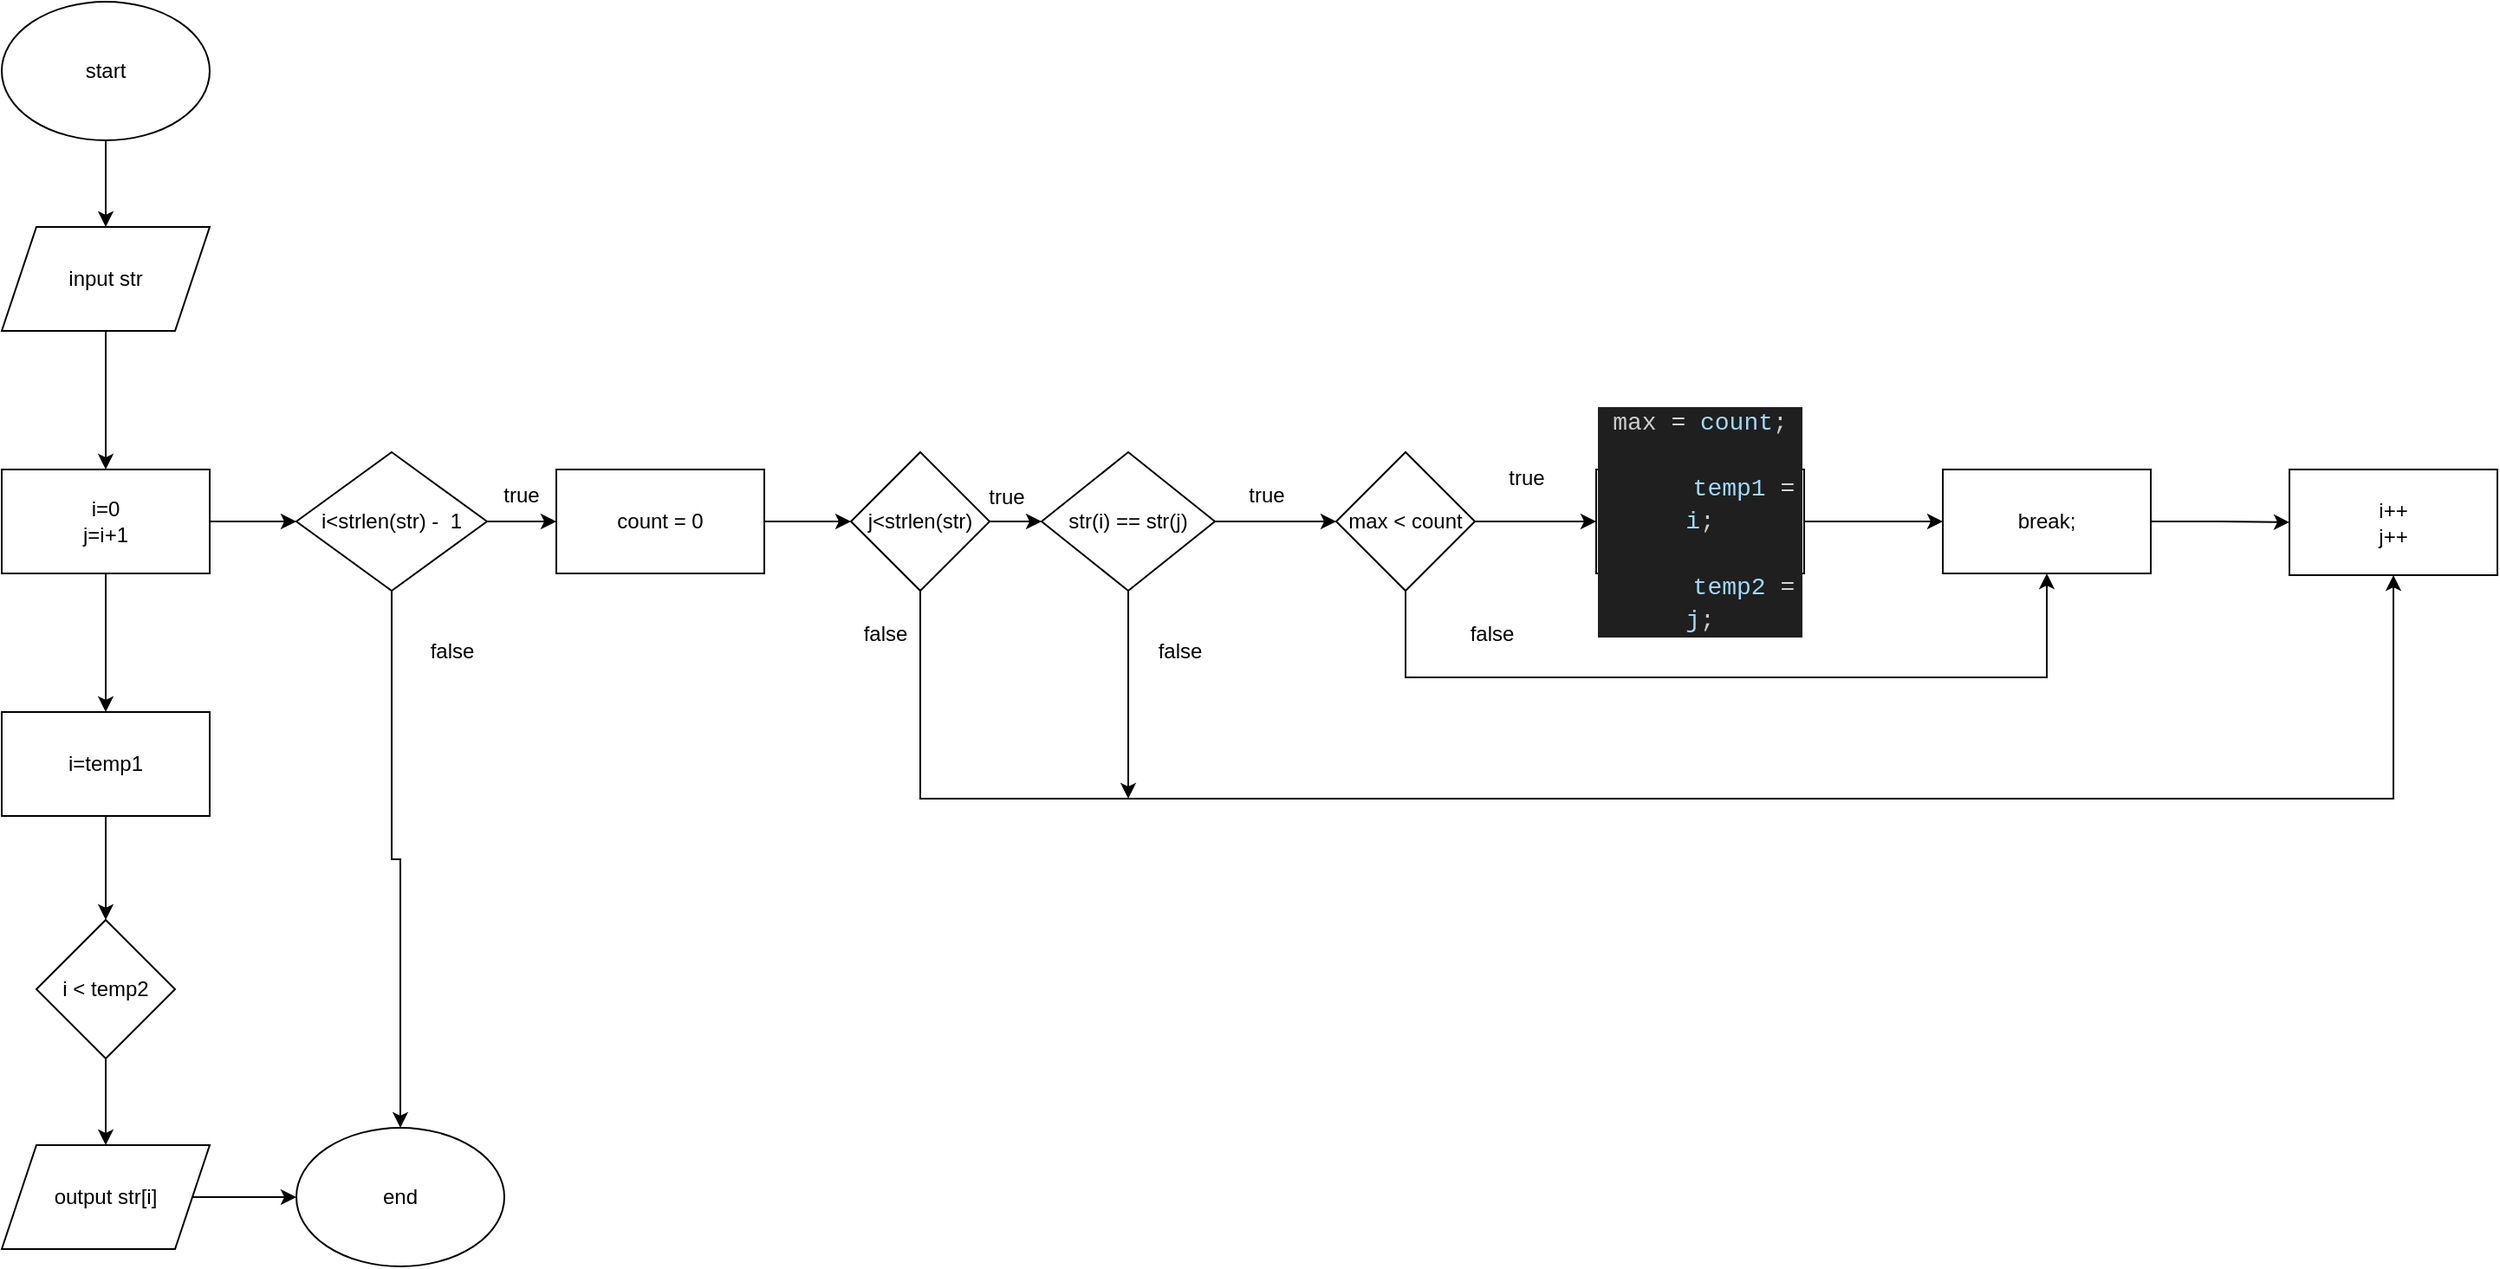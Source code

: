<mxfile version="22.0.3" type="device">
  <diagram name="Page-1" id="w-05mxRcswyTMTOE_4xa">
    <mxGraphModel dx="1219" dy="713" grid="1" gridSize="10" guides="1" tooltips="1" connect="1" arrows="1" fold="1" page="1" pageScale="1" pageWidth="850" pageHeight="1100" math="0" shadow="0">
      <root>
        <mxCell id="0" />
        <mxCell id="1" parent="0" />
        <mxCell id="GUwaWEA_cbHyg8pt4ZWv-3" value="" style="edgeStyle=orthogonalEdgeStyle;rounded=0;orthogonalLoop=1;jettySize=auto;html=1;" edge="1" parent="1" source="GUwaWEA_cbHyg8pt4ZWv-1" target="GUwaWEA_cbHyg8pt4ZWv-2">
          <mxGeometry relative="1" as="geometry" />
        </mxCell>
        <mxCell id="GUwaWEA_cbHyg8pt4ZWv-1" value="start" style="ellipse;whiteSpace=wrap;html=1;" vertex="1" parent="1">
          <mxGeometry x="30" y="30" width="120" height="80" as="geometry" />
        </mxCell>
        <mxCell id="GUwaWEA_cbHyg8pt4ZWv-5" value="" style="edgeStyle=orthogonalEdgeStyle;rounded=0;orthogonalLoop=1;jettySize=auto;html=1;" edge="1" parent="1" source="GUwaWEA_cbHyg8pt4ZWv-2" target="GUwaWEA_cbHyg8pt4ZWv-4">
          <mxGeometry relative="1" as="geometry" />
        </mxCell>
        <mxCell id="GUwaWEA_cbHyg8pt4ZWv-2" value="input str" style="shape=parallelogram;perimeter=parallelogramPerimeter;whiteSpace=wrap;html=1;fixedSize=1;" vertex="1" parent="1">
          <mxGeometry x="30" y="160" width="120" height="60" as="geometry" />
        </mxCell>
        <mxCell id="GUwaWEA_cbHyg8pt4ZWv-7" value="" style="edgeStyle=orthogonalEdgeStyle;rounded=0;orthogonalLoop=1;jettySize=auto;html=1;" edge="1" parent="1" source="GUwaWEA_cbHyg8pt4ZWv-4" target="GUwaWEA_cbHyg8pt4ZWv-6">
          <mxGeometry relative="1" as="geometry" />
        </mxCell>
        <mxCell id="GUwaWEA_cbHyg8pt4ZWv-37" value="" style="edgeStyle=orthogonalEdgeStyle;rounded=0;orthogonalLoop=1;jettySize=auto;html=1;" edge="1" parent="1" source="GUwaWEA_cbHyg8pt4ZWv-4" target="GUwaWEA_cbHyg8pt4ZWv-36">
          <mxGeometry relative="1" as="geometry" />
        </mxCell>
        <mxCell id="GUwaWEA_cbHyg8pt4ZWv-4" value="i=0&lt;br&gt;j=i+1" style="whiteSpace=wrap;html=1;" vertex="1" parent="1">
          <mxGeometry x="30" y="300" width="120" height="60" as="geometry" />
        </mxCell>
        <mxCell id="GUwaWEA_cbHyg8pt4ZWv-9" value="" style="edgeStyle=orthogonalEdgeStyle;rounded=0;orthogonalLoop=1;jettySize=auto;html=1;" edge="1" parent="1" source="GUwaWEA_cbHyg8pt4ZWv-11" target="GUwaWEA_cbHyg8pt4ZWv-8">
          <mxGeometry relative="1" as="geometry" />
        </mxCell>
        <mxCell id="GUwaWEA_cbHyg8pt4ZWv-45" style="edgeStyle=orthogonalEdgeStyle;rounded=0;orthogonalLoop=1;jettySize=auto;html=1;entryX=0.5;entryY=0;entryDx=0;entryDy=0;" edge="1" parent="1" source="GUwaWEA_cbHyg8pt4ZWv-6" target="GUwaWEA_cbHyg8pt4ZWv-44">
          <mxGeometry relative="1" as="geometry" />
        </mxCell>
        <mxCell id="GUwaWEA_cbHyg8pt4ZWv-6" value="i&amp;lt;strlen(str) -&amp;nbsp; 1" style="rhombus;whiteSpace=wrap;html=1;" vertex="1" parent="1">
          <mxGeometry x="200" y="290" width="110" height="80" as="geometry" />
        </mxCell>
        <mxCell id="GUwaWEA_cbHyg8pt4ZWv-14" value="" style="edgeStyle=orthogonalEdgeStyle;rounded=0;orthogonalLoop=1;jettySize=auto;html=1;" edge="1" parent="1" source="GUwaWEA_cbHyg8pt4ZWv-8" target="GUwaWEA_cbHyg8pt4ZWv-10">
          <mxGeometry relative="1" as="geometry" />
        </mxCell>
        <mxCell id="GUwaWEA_cbHyg8pt4ZWv-30" style="edgeStyle=orthogonalEdgeStyle;rounded=0;orthogonalLoop=1;jettySize=auto;html=1;entryX=0.5;entryY=1;entryDx=0;entryDy=0;" edge="1" parent="1" source="GUwaWEA_cbHyg8pt4ZWv-8" target="GUwaWEA_cbHyg8pt4ZWv-28">
          <mxGeometry relative="1" as="geometry">
            <Array as="points">
              <mxPoint x="560" y="490" />
              <mxPoint x="1410" y="490" />
            </Array>
          </mxGeometry>
        </mxCell>
        <mxCell id="GUwaWEA_cbHyg8pt4ZWv-8" value="j&amp;lt;strlen(str)" style="rhombus;whiteSpace=wrap;html=1;" vertex="1" parent="1">
          <mxGeometry x="520" y="290" width="80" height="80" as="geometry" />
        </mxCell>
        <mxCell id="GUwaWEA_cbHyg8pt4ZWv-16" value="" style="edgeStyle=orthogonalEdgeStyle;rounded=0;orthogonalLoop=1;jettySize=auto;html=1;" edge="1" parent="1" source="GUwaWEA_cbHyg8pt4ZWv-10">
          <mxGeometry relative="1" as="geometry">
            <mxPoint x="800" y="330" as="targetPoint" />
          </mxGeometry>
        </mxCell>
        <mxCell id="GUwaWEA_cbHyg8pt4ZWv-32" style="edgeStyle=orthogonalEdgeStyle;rounded=0;orthogonalLoop=1;jettySize=auto;html=1;" edge="1" parent="1" source="GUwaWEA_cbHyg8pt4ZWv-10">
          <mxGeometry relative="1" as="geometry">
            <mxPoint x="680" y="490" as="targetPoint" />
          </mxGeometry>
        </mxCell>
        <mxCell id="GUwaWEA_cbHyg8pt4ZWv-10" value="str(i) == str(j)" style="rhombus;whiteSpace=wrap;html=1;" vertex="1" parent="1">
          <mxGeometry x="630" y="290" width="100" height="80" as="geometry" />
        </mxCell>
        <mxCell id="GUwaWEA_cbHyg8pt4ZWv-13" value="" style="edgeStyle=orthogonalEdgeStyle;rounded=0;orthogonalLoop=1;jettySize=auto;html=1;" edge="1" parent="1" source="GUwaWEA_cbHyg8pt4ZWv-6" target="GUwaWEA_cbHyg8pt4ZWv-11">
          <mxGeometry relative="1" as="geometry">
            <mxPoint x="320" y="330" as="sourcePoint" />
            <mxPoint x="520" y="330" as="targetPoint" />
          </mxGeometry>
        </mxCell>
        <mxCell id="GUwaWEA_cbHyg8pt4ZWv-11" value="count = 0" style="rounded=0;whiteSpace=wrap;html=1;" vertex="1" parent="1">
          <mxGeometry x="350" y="300" width="120" height="60" as="geometry" />
        </mxCell>
        <mxCell id="GUwaWEA_cbHyg8pt4ZWv-20" value="" style="edgeStyle=orthogonalEdgeStyle;rounded=0;orthogonalLoop=1;jettySize=auto;html=1;" edge="1" parent="1" source="GUwaWEA_cbHyg8pt4ZWv-17" target="GUwaWEA_cbHyg8pt4ZWv-19">
          <mxGeometry relative="1" as="geometry" />
        </mxCell>
        <mxCell id="GUwaWEA_cbHyg8pt4ZWv-24" style="edgeStyle=orthogonalEdgeStyle;rounded=0;orthogonalLoop=1;jettySize=auto;html=1;entryX=0.5;entryY=1;entryDx=0;entryDy=0;" edge="1" parent="1" source="GUwaWEA_cbHyg8pt4ZWv-17" target="GUwaWEA_cbHyg8pt4ZWv-22">
          <mxGeometry relative="1" as="geometry">
            <Array as="points">
              <mxPoint x="840" y="420" />
              <mxPoint x="1210" y="420" />
            </Array>
          </mxGeometry>
        </mxCell>
        <mxCell id="GUwaWEA_cbHyg8pt4ZWv-17" value="max &amp;lt; count" style="rhombus;whiteSpace=wrap;html=1;" vertex="1" parent="1">
          <mxGeometry x="800" y="290" width="80" height="80" as="geometry" />
        </mxCell>
        <mxCell id="GUwaWEA_cbHyg8pt4ZWv-23" value="" style="edgeStyle=orthogonalEdgeStyle;rounded=0;orthogonalLoop=1;jettySize=auto;html=1;" edge="1" parent="1" source="GUwaWEA_cbHyg8pt4ZWv-19" target="GUwaWEA_cbHyg8pt4ZWv-22">
          <mxGeometry relative="1" as="geometry" />
        </mxCell>
        <mxCell id="GUwaWEA_cbHyg8pt4ZWv-19" value="&lt;div style=&quot;color: rgb(204, 204, 204); background-color: rgb(31, 31, 31); font-family: Consolas, &amp;quot;Courier New&amp;quot;, monospace; font-size: 14px; line-height: 19px;&quot;&gt;&lt;div&gt;max &lt;span style=&quot;color: #d4d4d4;&quot;&gt;=&lt;/span&gt; &lt;span style=&quot;color: #9cdcfe;&quot;&gt;count&lt;/span&gt;;&lt;/div&gt;&lt;div&gt;&amp;nbsp; &amp;nbsp; &amp;nbsp; &amp;nbsp; &amp;nbsp; &amp;nbsp; &amp;nbsp; &amp;nbsp; &amp;nbsp; &amp;nbsp; &lt;span style=&quot;color: #9cdcfe;&quot;&gt;temp1&lt;/span&gt; &lt;span style=&quot;color: #d4d4d4;&quot;&gt;=&lt;/span&gt; &lt;span style=&quot;color: #9cdcfe;&quot;&gt;i&lt;/span&gt;;&lt;/div&gt;&lt;div&gt;&amp;nbsp; &amp;nbsp; &amp;nbsp; &amp;nbsp; &amp;nbsp; &amp;nbsp; &amp;nbsp; &amp;nbsp; &amp;nbsp; &amp;nbsp; &lt;span style=&quot;color: #9cdcfe;&quot;&gt;temp2&lt;/span&gt; &lt;span style=&quot;color: #d4d4d4;&quot;&gt;=&lt;/span&gt; &lt;span style=&quot;color: #9cdcfe;&quot;&gt;j&lt;/span&gt;;&lt;/div&gt;&lt;/div&gt;" style="rounded=0;whiteSpace=wrap;html=1;" vertex="1" parent="1">
          <mxGeometry x="950" y="300" width="120" height="60" as="geometry" />
        </mxCell>
        <mxCell id="GUwaWEA_cbHyg8pt4ZWv-21" value="true" style="text;html=1;strokeColor=none;fillColor=none;align=center;verticalAlign=middle;whiteSpace=wrap;rounded=0;" vertex="1" parent="1">
          <mxGeometry x="880" y="290" width="60" height="30" as="geometry" />
        </mxCell>
        <mxCell id="GUwaWEA_cbHyg8pt4ZWv-29" value="" style="edgeStyle=orthogonalEdgeStyle;rounded=0;orthogonalLoop=1;jettySize=auto;html=1;" edge="1" parent="1" source="GUwaWEA_cbHyg8pt4ZWv-22" target="GUwaWEA_cbHyg8pt4ZWv-28">
          <mxGeometry relative="1" as="geometry" />
        </mxCell>
        <mxCell id="GUwaWEA_cbHyg8pt4ZWv-22" value="break;" style="whiteSpace=wrap;html=1;rounded=0;" vertex="1" parent="1">
          <mxGeometry x="1150" y="300" width="120" height="60" as="geometry" />
        </mxCell>
        <mxCell id="GUwaWEA_cbHyg8pt4ZWv-25" value="false&lt;br&gt;" style="text;html=1;strokeColor=none;fillColor=none;align=center;verticalAlign=middle;whiteSpace=wrap;rounded=0;" vertex="1" parent="1">
          <mxGeometry x="860" y="380" width="60" height="30" as="geometry" />
        </mxCell>
        <mxCell id="GUwaWEA_cbHyg8pt4ZWv-26" value="true" style="text;html=1;strokeColor=none;fillColor=none;align=center;verticalAlign=middle;whiteSpace=wrap;rounded=0;" vertex="1" parent="1">
          <mxGeometry x="730" y="300" width="60" height="30" as="geometry" />
        </mxCell>
        <mxCell id="GUwaWEA_cbHyg8pt4ZWv-27" value="true" style="text;html=1;strokeColor=none;fillColor=none;align=center;verticalAlign=middle;whiteSpace=wrap;rounded=0;" vertex="1" parent="1">
          <mxGeometry x="580" y="301" width="60" height="30" as="geometry" />
        </mxCell>
        <mxCell id="GUwaWEA_cbHyg8pt4ZWv-28" value="i++&lt;br&gt;j++" style="rounded=0;whiteSpace=wrap;html=1;" vertex="1" parent="1">
          <mxGeometry x="1350" y="300" width="120" height="61" as="geometry" />
        </mxCell>
        <mxCell id="GUwaWEA_cbHyg8pt4ZWv-31" value="false" style="text;html=1;strokeColor=none;fillColor=none;align=center;verticalAlign=middle;whiteSpace=wrap;rounded=0;" vertex="1" parent="1">
          <mxGeometry x="510" y="380" width="60" height="30" as="geometry" />
        </mxCell>
        <mxCell id="GUwaWEA_cbHyg8pt4ZWv-33" value="false" style="text;html=1;strokeColor=none;fillColor=none;align=center;verticalAlign=middle;whiteSpace=wrap;rounded=0;" vertex="1" parent="1">
          <mxGeometry x="680" y="390" width="60" height="30" as="geometry" />
        </mxCell>
        <mxCell id="GUwaWEA_cbHyg8pt4ZWv-34" value="true" style="text;html=1;strokeColor=none;fillColor=none;align=center;verticalAlign=middle;whiteSpace=wrap;rounded=0;" vertex="1" parent="1">
          <mxGeometry x="300" y="300" width="60" height="30" as="geometry" />
        </mxCell>
        <mxCell id="GUwaWEA_cbHyg8pt4ZWv-40" value="" style="edgeStyle=orthogonalEdgeStyle;rounded=0;orthogonalLoop=1;jettySize=auto;html=1;" edge="1" parent="1" source="GUwaWEA_cbHyg8pt4ZWv-36" target="GUwaWEA_cbHyg8pt4ZWv-39">
          <mxGeometry relative="1" as="geometry" />
        </mxCell>
        <mxCell id="GUwaWEA_cbHyg8pt4ZWv-36" value="i=temp1" style="rounded=0;whiteSpace=wrap;html=1;" vertex="1" parent="1">
          <mxGeometry x="30" y="440" width="120" height="60" as="geometry" />
        </mxCell>
        <mxCell id="GUwaWEA_cbHyg8pt4ZWv-43" value="" style="edgeStyle=orthogonalEdgeStyle;rounded=0;orthogonalLoop=1;jettySize=auto;html=1;" edge="1" parent="1" source="GUwaWEA_cbHyg8pt4ZWv-39" target="GUwaWEA_cbHyg8pt4ZWv-42">
          <mxGeometry relative="1" as="geometry" />
        </mxCell>
        <mxCell id="GUwaWEA_cbHyg8pt4ZWv-39" value="i &amp;lt; temp2" style="rhombus;whiteSpace=wrap;html=1;" vertex="1" parent="1">
          <mxGeometry x="50" y="560" width="80" height="80" as="geometry" />
        </mxCell>
        <mxCell id="GUwaWEA_cbHyg8pt4ZWv-47" value="" style="edgeStyle=orthogonalEdgeStyle;rounded=0;orthogonalLoop=1;jettySize=auto;html=1;" edge="1" parent="1" source="GUwaWEA_cbHyg8pt4ZWv-42" target="GUwaWEA_cbHyg8pt4ZWv-44">
          <mxGeometry relative="1" as="geometry" />
        </mxCell>
        <mxCell id="GUwaWEA_cbHyg8pt4ZWv-42" value="output str[i]" style="shape=parallelogram;perimeter=parallelogramPerimeter;whiteSpace=wrap;html=1;fixedSize=1;" vertex="1" parent="1">
          <mxGeometry x="30" y="690" width="120" height="60" as="geometry" />
        </mxCell>
        <mxCell id="GUwaWEA_cbHyg8pt4ZWv-44" value="end" style="ellipse;whiteSpace=wrap;html=1;" vertex="1" parent="1">
          <mxGeometry x="200" y="680" width="120" height="80" as="geometry" />
        </mxCell>
        <mxCell id="GUwaWEA_cbHyg8pt4ZWv-46" value="false" style="text;html=1;strokeColor=none;fillColor=none;align=center;verticalAlign=middle;whiteSpace=wrap;rounded=0;" vertex="1" parent="1">
          <mxGeometry x="260" y="390" width="60" height="30" as="geometry" />
        </mxCell>
      </root>
    </mxGraphModel>
  </diagram>
</mxfile>
